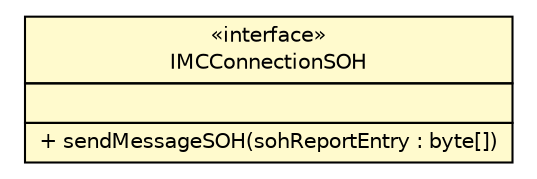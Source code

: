 #!/usr/local/bin/dot
#
# Class diagram 
# Generated by UMLGraph version R5_6 (http://www.umlgraph.org/)
#

digraph G {
	edge [fontname="Helvetica",fontsize=10,labelfontname="Helvetica",labelfontsize=10];
	node [fontname="Helvetica",fontsize=10,shape=plaintext];
	nodesep=0.25;
	ranksep=0.5;
	// org.trustedcomputinggroup.tnc.ifimc.IMCConnectionSOH
	c70 [label=<<table title="org.trustedcomputinggroup.tnc.ifimc.IMCConnectionSOH" border="0" cellborder="1" cellspacing="0" cellpadding="2" port="p" bgcolor="lemonChiffon" href="./IMCConnectionSOH.html">
		<tr><td><table border="0" cellspacing="0" cellpadding="1">
<tr><td align="center" balign="center"> &#171;interface&#187; </td></tr>
<tr><td align="center" balign="center"> IMCConnectionSOH </td></tr>
		</table></td></tr>
		<tr><td><table border="0" cellspacing="0" cellpadding="1">
<tr><td align="left" balign="left">  </td></tr>
		</table></td></tr>
		<tr><td><table border="0" cellspacing="0" cellpadding="1">
<tr><td align="left" balign="left"> + sendMessageSOH(sohReportEntry : byte[]) </td></tr>
		</table></td></tr>
		</table>>, URL="./IMCConnectionSOH.html", fontname="Helvetica", fontcolor="black", fontsize=10.0];
}

